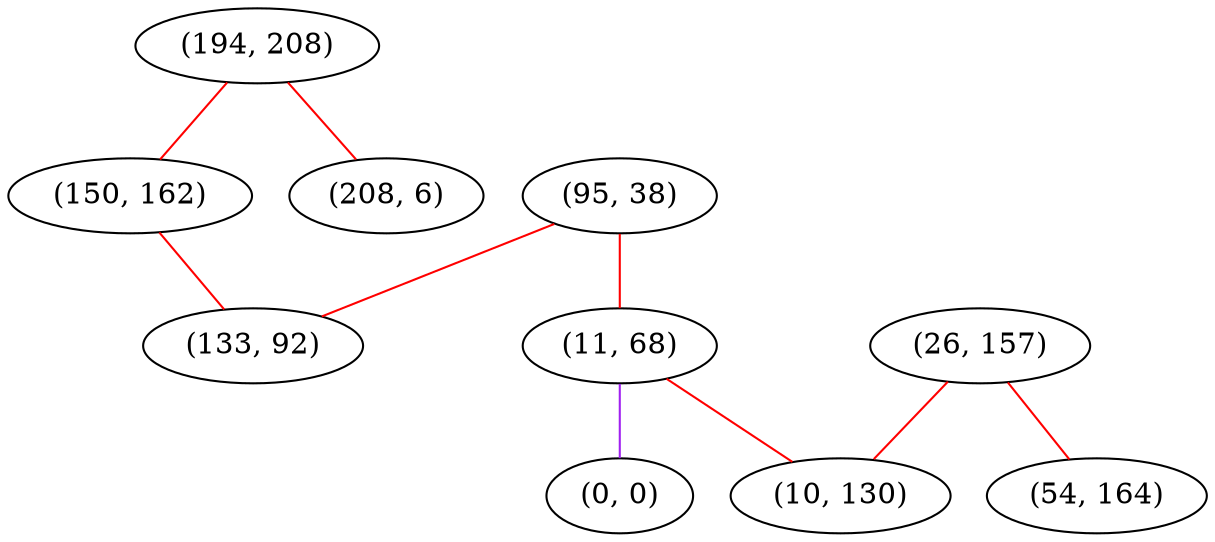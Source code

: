 graph "" {
"(194, 208)";
"(95, 38)";
"(150, 162)";
"(11, 68)";
"(208, 6)";
"(26, 157)";
"(54, 164)";
"(0, 0)";
"(133, 92)";
"(10, 130)";
"(194, 208)" -- "(208, 6)"  [color=red, key=0, weight=1];
"(194, 208)" -- "(150, 162)"  [color=red, key=0, weight=1];
"(95, 38)" -- "(133, 92)"  [color=red, key=0, weight=1];
"(95, 38)" -- "(11, 68)"  [color=red, key=0, weight=1];
"(150, 162)" -- "(133, 92)"  [color=red, key=0, weight=1];
"(11, 68)" -- "(0, 0)"  [color=purple, key=0, weight=4];
"(11, 68)" -- "(10, 130)"  [color=red, key=0, weight=1];
"(26, 157)" -- "(54, 164)"  [color=red, key=0, weight=1];
"(26, 157)" -- "(10, 130)"  [color=red, key=0, weight=1];
}
